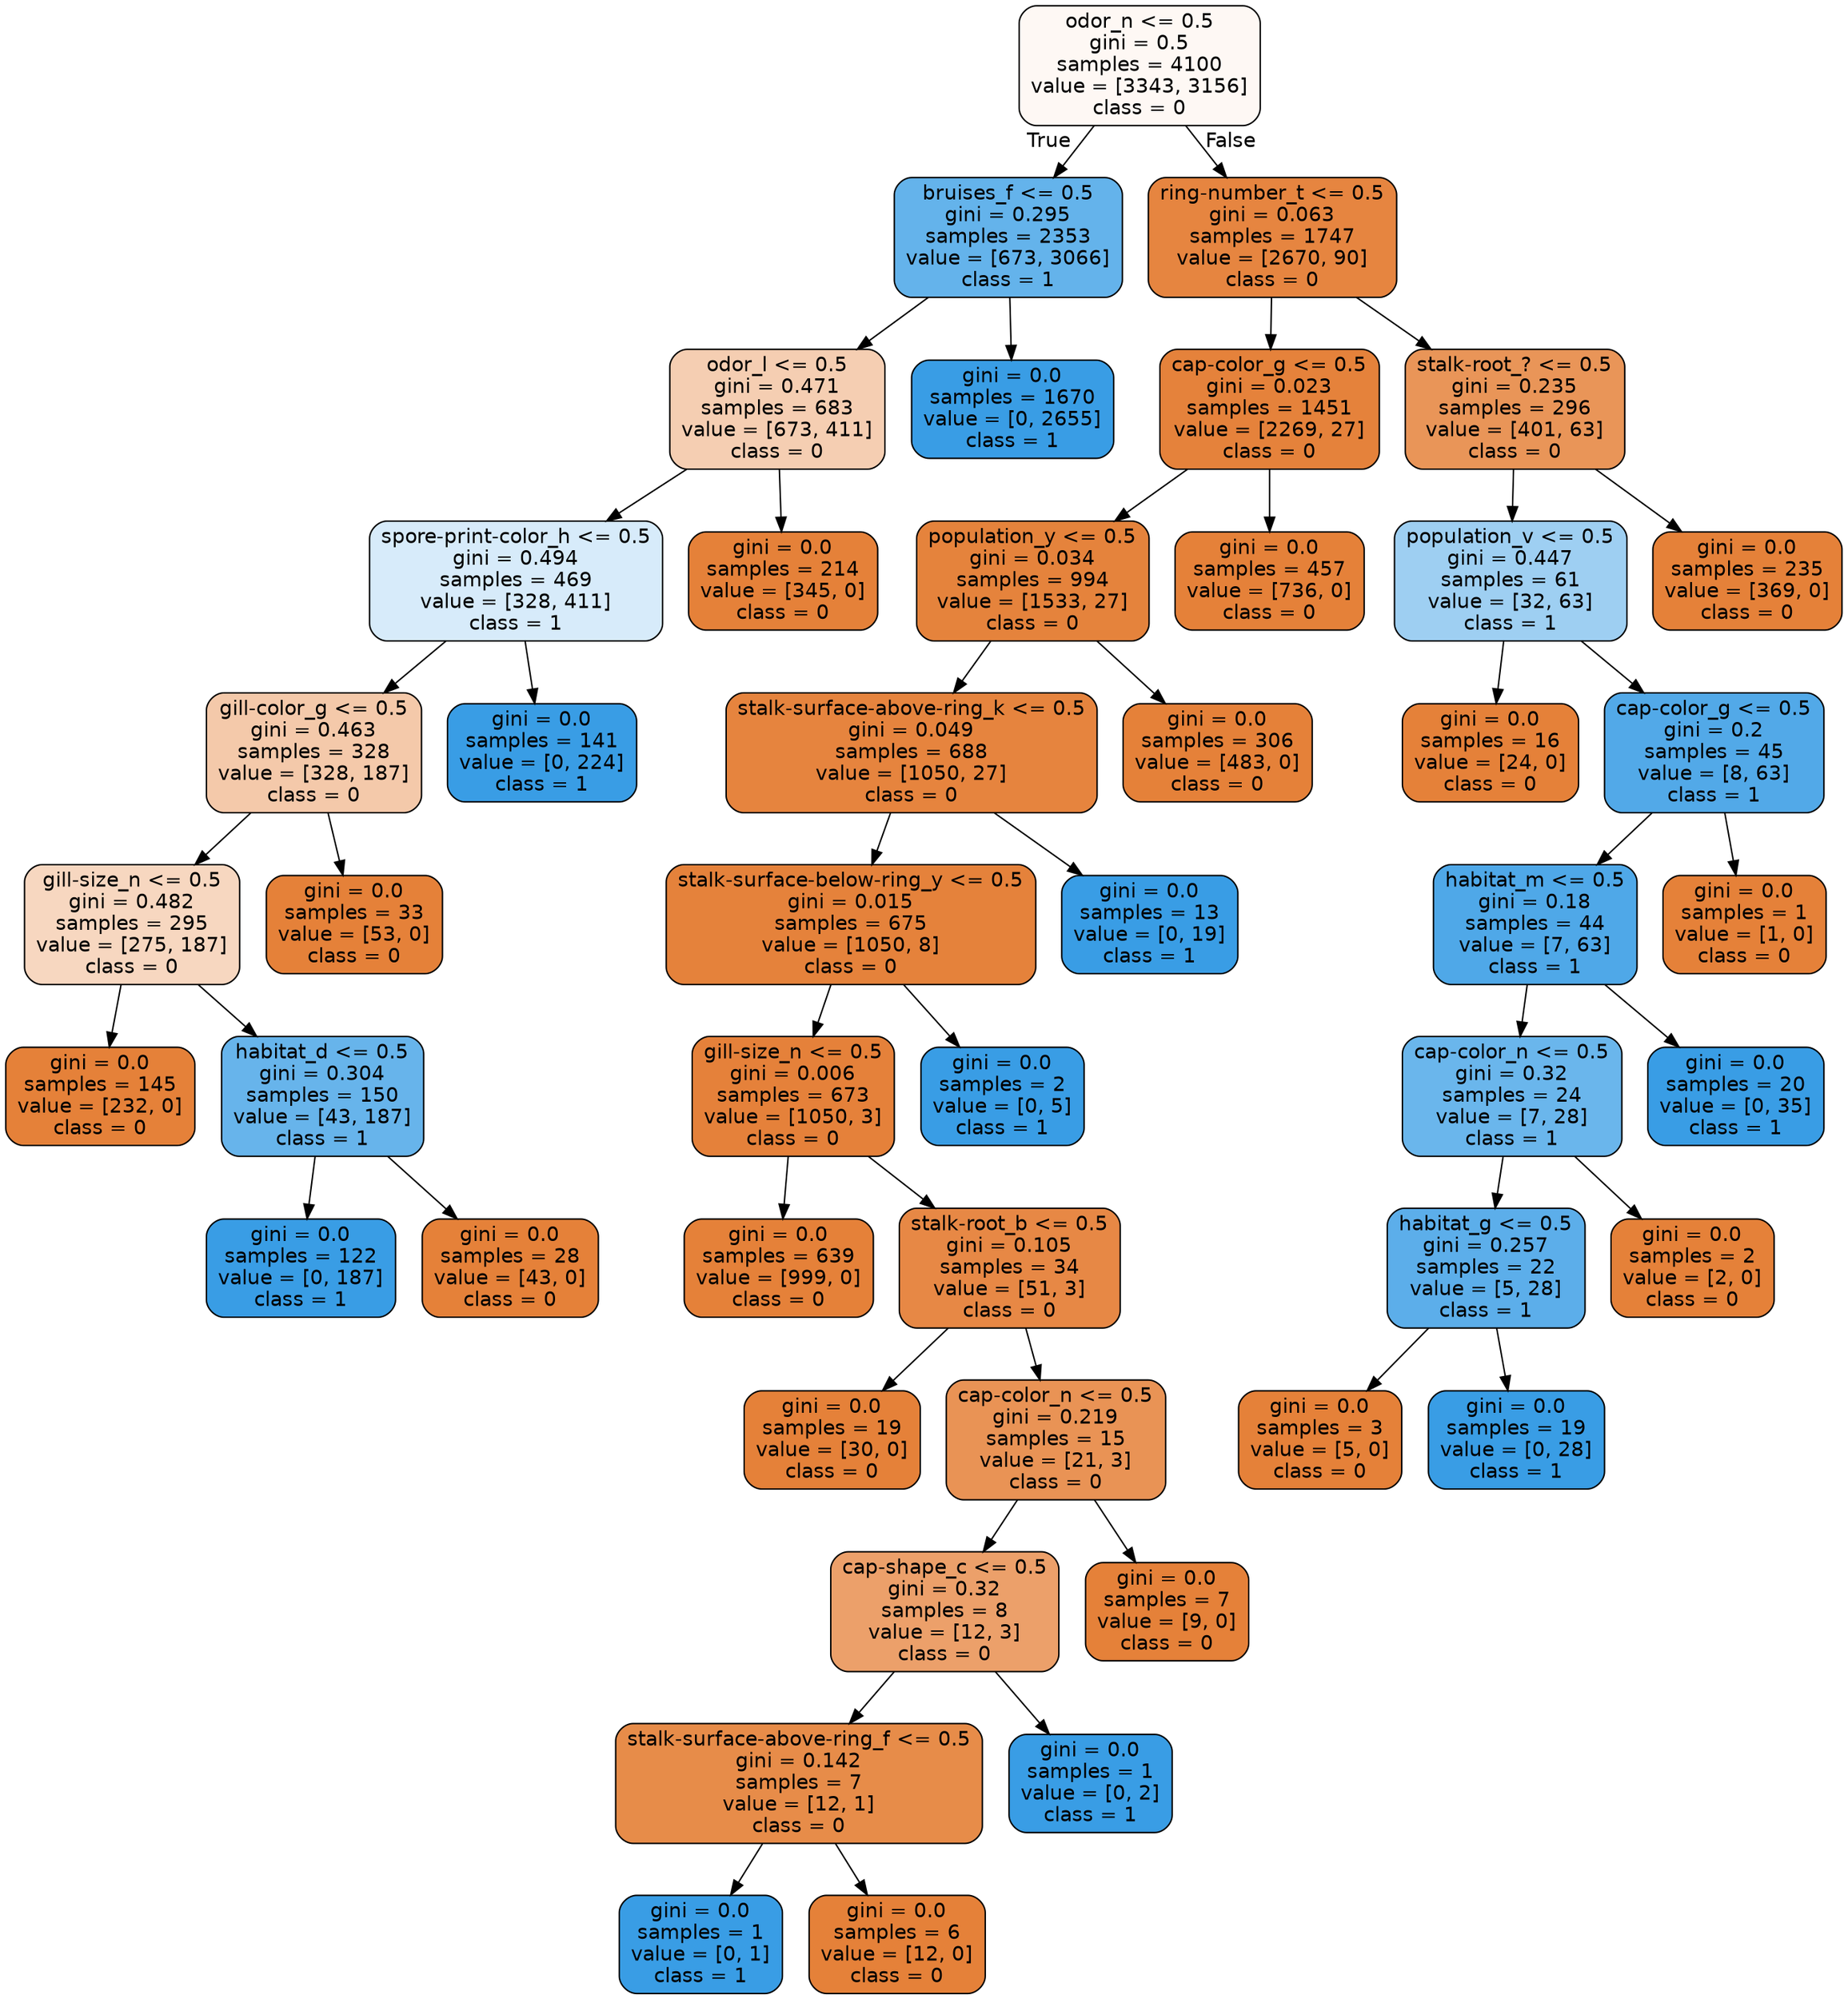 digraph Tree {
node [shape=box, style="filled, rounded", color="black", fontname="helvetica"] ;
edge [fontname="helvetica"] ;
0 [label="odor_n <= 0.5\ngini = 0.5\nsamples = 4100\nvalue = [3343, 3156]\nclass = 0", fillcolor="#fef8f4"] ;
1 [label="bruises_f <= 0.5\ngini = 0.295\nsamples = 2353\nvalue = [673, 3066]\nclass = 1", fillcolor="#64b3eb"] ;
0 -> 1 [labeldistance=2.5, labelangle=45, headlabel="True"] ;
2 [label="odor_l <= 0.5\ngini = 0.471\nsamples = 683\nvalue = [673, 411]\nclass = 0", fillcolor="#f5ceb2"] ;
1 -> 2 ;
3 [label="spore-print-color_h <= 0.5\ngini = 0.494\nsamples = 469\nvalue = [328, 411]\nclass = 1", fillcolor="#d7ebfa"] ;
2 -> 3 ;
4 [label="gill-color_g <= 0.5\ngini = 0.463\nsamples = 328\nvalue = [328, 187]\nclass = 0", fillcolor="#f4c9aa"] ;
3 -> 4 ;
5 [label="gill-size_n <= 0.5\ngini = 0.482\nsamples = 295\nvalue = [275, 187]\nclass = 0", fillcolor="#f7d7c0"] ;
4 -> 5 ;
6 [label="gini = 0.0\nsamples = 145\nvalue = [232, 0]\nclass = 0", fillcolor="#e58139"] ;
5 -> 6 ;
7 [label="habitat_d <= 0.5\ngini = 0.304\nsamples = 150\nvalue = [43, 187]\nclass = 1", fillcolor="#67b4eb"] ;
5 -> 7 ;
8 [label="gini = 0.0\nsamples = 122\nvalue = [0, 187]\nclass = 1", fillcolor="#399de5"] ;
7 -> 8 ;
9 [label="gini = 0.0\nsamples = 28\nvalue = [43, 0]\nclass = 0", fillcolor="#e58139"] ;
7 -> 9 ;
10 [label="gini = 0.0\nsamples = 33\nvalue = [53, 0]\nclass = 0", fillcolor="#e58139"] ;
4 -> 10 ;
11 [label="gini = 0.0\nsamples = 141\nvalue = [0, 224]\nclass = 1", fillcolor="#399de5"] ;
3 -> 11 ;
12 [label="gini = 0.0\nsamples = 214\nvalue = [345, 0]\nclass = 0", fillcolor="#e58139"] ;
2 -> 12 ;
13 [label="gini = 0.0\nsamples = 1670\nvalue = [0, 2655]\nclass = 1", fillcolor="#399de5"] ;
1 -> 13 ;
14 [label="ring-number_t <= 0.5\ngini = 0.063\nsamples = 1747\nvalue = [2670, 90]\nclass = 0", fillcolor="#e68540"] ;
0 -> 14 [labeldistance=2.5, labelangle=-45, headlabel="False"] ;
15 [label="cap-color_g <= 0.5\ngini = 0.023\nsamples = 1451\nvalue = [2269, 27]\nclass = 0", fillcolor="#e5823b"] ;
14 -> 15 ;
16 [label="population_y <= 0.5\ngini = 0.034\nsamples = 994\nvalue = [1533, 27]\nclass = 0", fillcolor="#e5833c"] ;
15 -> 16 ;
17 [label="stalk-surface-above-ring_k <= 0.5\ngini = 0.049\nsamples = 688\nvalue = [1050, 27]\nclass = 0", fillcolor="#e6843e"] ;
16 -> 17 ;
18 [label="stalk-surface-below-ring_y <= 0.5\ngini = 0.015\nsamples = 675\nvalue = [1050, 8]\nclass = 0", fillcolor="#e5823b"] ;
17 -> 18 ;
19 [label="gill-size_n <= 0.5\ngini = 0.006\nsamples = 673\nvalue = [1050, 3]\nclass = 0", fillcolor="#e5813a"] ;
18 -> 19 ;
20 [label="gini = 0.0\nsamples = 639\nvalue = [999, 0]\nclass = 0", fillcolor="#e58139"] ;
19 -> 20 ;
21 [label="stalk-root_b <= 0.5\ngini = 0.105\nsamples = 34\nvalue = [51, 3]\nclass = 0", fillcolor="#e78845"] ;
19 -> 21 ;
22 [label="gini = 0.0\nsamples = 19\nvalue = [30, 0]\nclass = 0", fillcolor="#e58139"] ;
21 -> 22 ;
23 [label="cap-color_n <= 0.5\ngini = 0.219\nsamples = 15\nvalue = [21, 3]\nclass = 0", fillcolor="#e99355"] ;
21 -> 23 ;
24 [label="cap-shape_c <= 0.5\ngini = 0.32\nsamples = 8\nvalue = [12, 3]\nclass = 0", fillcolor="#eca06a"] ;
23 -> 24 ;
25 [label="stalk-surface-above-ring_f <= 0.5\ngini = 0.142\nsamples = 7\nvalue = [12, 1]\nclass = 0", fillcolor="#e78c49"] ;
24 -> 25 ;
26 [label="gini = 0.0\nsamples = 1\nvalue = [0, 1]\nclass = 1", fillcolor="#399de5"] ;
25 -> 26 ;
27 [label="gini = 0.0\nsamples = 6\nvalue = [12, 0]\nclass = 0", fillcolor="#e58139"] ;
25 -> 27 ;
28 [label="gini = 0.0\nsamples = 1\nvalue = [0, 2]\nclass = 1", fillcolor="#399de5"] ;
24 -> 28 ;
29 [label="gini = 0.0\nsamples = 7\nvalue = [9, 0]\nclass = 0", fillcolor="#e58139"] ;
23 -> 29 ;
30 [label="gini = 0.0\nsamples = 2\nvalue = [0, 5]\nclass = 1", fillcolor="#399de5"] ;
18 -> 30 ;
31 [label="gini = 0.0\nsamples = 13\nvalue = [0, 19]\nclass = 1", fillcolor="#399de5"] ;
17 -> 31 ;
32 [label="gini = 0.0\nsamples = 306\nvalue = [483, 0]\nclass = 0", fillcolor="#e58139"] ;
16 -> 32 ;
33 [label="gini = 0.0\nsamples = 457\nvalue = [736, 0]\nclass = 0", fillcolor="#e58139"] ;
15 -> 33 ;
34 [label="stalk-root_? <= 0.5\ngini = 0.235\nsamples = 296\nvalue = [401, 63]\nclass = 0", fillcolor="#e99558"] ;
14 -> 34 ;
35 [label="population_v <= 0.5\ngini = 0.447\nsamples = 61\nvalue = [32, 63]\nclass = 1", fillcolor="#9ecff2"] ;
34 -> 35 ;
36 [label="gini = 0.0\nsamples = 16\nvalue = [24, 0]\nclass = 0", fillcolor="#e58139"] ;
35 -> 36 ;
37 [label="cap-color_g <= 0.5\ngini = 0.2\nsamples = 45\nvalue = [8, 63]\nclass = 1", fillcolor="#52a9e8"] ;
35 -> 37 ;
38 [label="habitat_m <= 0.5\ngini = 0.18\nsamples = 44\nvalue = [7, 63]\nclass = 1", fillcolor="#4fa8e8"] ;
37 -> 38 ;
39 [label="cap-color_n <= 0.5\ngini = 0.32\nsamples = 24\nvalue = [7, 28]\nclass = 1", fillcolor="#6ab6ec"] ;
38 -> 39 ;
40 [label="habitat_g <= 0.5\ngini = 0.257\nsamples = 22\nvalue = [5, 28]\nclass = 1", fillcolor="#5caeea"] ;
39 -> 40 ;
41 [label="gini = 0.0\nsamples = 3\nvalue = [5, 0]\nclass = 0", fillcolor="#e58139"] ;
40 -> 41 ;
42 [label="gini = 0.0\nsamples = 19\nvalue = [0, 28]\nclass = 1", fillcolor="#399de5"] ;
40 -> 42 ;
43 [label="gini = 0.0\nsamples = 2\nvalue = [2, 0]\nclass = 0", fillcolor="#e58139"] ;
39 -> 43 ;
44 [label="gini = 0.0\nsamples = 20\nvalue = [0, 35]\nclass = 1", fillcolor="#399de5"] ;
38 -> 44 ;
45 [label="gini = 0.0\nsamples = 1\nvalue = [1, 0]\nclass = 0", fillcolor="#e58139"] ;
37 -> 45 ;
46 [label="gini = 0.0\nsamples = 235\nvalue = [369, 0]\nclass = 0", fillcolor="#e58139"] ;
34 -> 46 ;
}